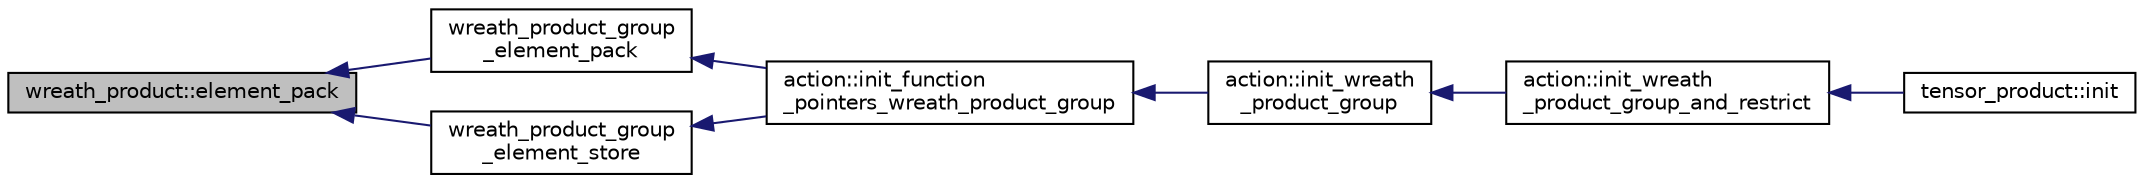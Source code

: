 digraph "wreath_product::element_pack"
{
  edge [fontname="Helvetica",fontsize="10",labelfontname="Helvetica",labelfontsize="10"];
  node [fontname="Helvetica",fontsize="10",shape=record];
  rankdir="LR";
  Node153 [label="wreath_product::element_pack",height=0.2,width=0.4,color="black", fillcolor="grey75", style="filled", fontcolor="black"];
  Node153 -> Node154 [dir="back",color="midnightblue",fontsize="10",style="solid",fontname="Helvetica"];
  Node154 [label="wreath_product_group\l_element_pack",height=0.2,width=0.4,color="black", fillcolor="white", style="filled",URL="$da/d12/interface__wreath__product_8_c.html#aa22c4747eb4f16179dcffc3979f581e5"];
  Node154 -> Node155 [dir="back",color="midnightblue",fontsize="10",style="solid",fontname="Helvetica"];
  Node155 [label="action::init_function\l_pointers_wreath_product_group",height=0.2,width=0.4,color="black", fillcolor="white", style="filled",URL="$d2/d86/classaction.html#a149d3bdc89556d74a4a20597f0cccdc0"];
  Node155 -> Node156 [dir="back",color="midnightblue",fontsize="10",style="solid",fontname="Helvetica"];
  Node156 [label="action::init_wreath\l_product_group",height=0.2,width=0.4,color="black", fillcolor="white", style="filled",URL="$d2/d86/classaction.html#a29d8425b266eff98677406f084ee3f86"];
  Node156 -> Node157 [dir="back",color="midnightblue",fontsize="10",style="solid",fontname="Helvetica"];
  Node157 [label="action::init_wreath\l_product_group_and_restrict",height=0.2,width=0.4,color="black", fillcolor="white", style="filled",URL="$d2/d86/classaction.html#a5ea78557093c987967e7b8162fabbf72"];
  Node157 -> Node158 [dir="back",color="midnightblue",fontsize="10",style="solid",fontname="Helvetica"];
  Node158 [label="tensor_product::init",height=0.2,width=0.4,color="black", fillcolor="white", style="filled",URL="$dd/d3e/classtensor__product.html#a2a8ac905e80dd9bb7339c9506c3521d3"];
  Node153 -> Node159 [dir="back",color="midnightblue",fontsize="10",style="solid",fontname="Helvetica"];
  Node159 [label="wreath_product_group\l_element_store",height=0.2,width=0.4,color="black", fillcolor="white", style="filled",URL="$da/d12/interface__wreath__product_8_c.html#acbaacfb80dda5ce3de5603e5972b088f"];
  Node159 -> Node155 [dir="back",color="midnightblue",fontsize="10",style="solid",fontname="Helvetica"];
}

